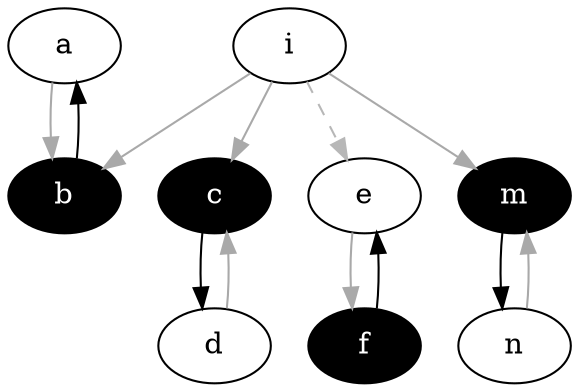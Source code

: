 strict digraph "" {
	a	[fillcolor="#ffffff",
		style=filled];
	b	[fillcolor="#000000",
		fontcolor="#ffffff",
		style=filled];
	a -> b	[color="#A9A9A9",
		dir=forward];
	b -> a	[color="#000000",
		dir=forward];
	c	[fillcolor="#000000",
		fontcolor="#ffffff",
		style=filled];
	d	[fillcolor="#ffffff",
		style=filled];
	c -> d	[color="#000000",
		dir=forward];
	d -> c	[color="#A9A9A9",
		dir=forward];
	f	[fillcolor="#000000",
		fontcolor="#ffffff",
		style=filled];
	e	[fillcolor="#ffffff",
		style=filled];
	f -> e	[color="#000000",
		dir=forward];
	e -> f	[color="#A9A9A9",
		dir=forward];
	m	[fillcolor="#000000",
		fontcolor="#ffffff",
		style=filled];
	n	[fillcolor="#ffffff",
		style=filled];
	m -> n	[color="#000000",
		dir=forward];
	n -> m	[color="#A9A9A9",
		dir=forward];
	i	[fillcolor="#ffffff",
		style=filled];
	i -> b	[color="#A9A9A9",
		dir=forward];
	i -> c	[color="#A9A9A9",
		dir=forward];
	i -> e	[color="#b7b7b7",
		dir=forward,
		style=dashed];
	i -> m	[color="#A9A9A9",
		dir=forward];
}
